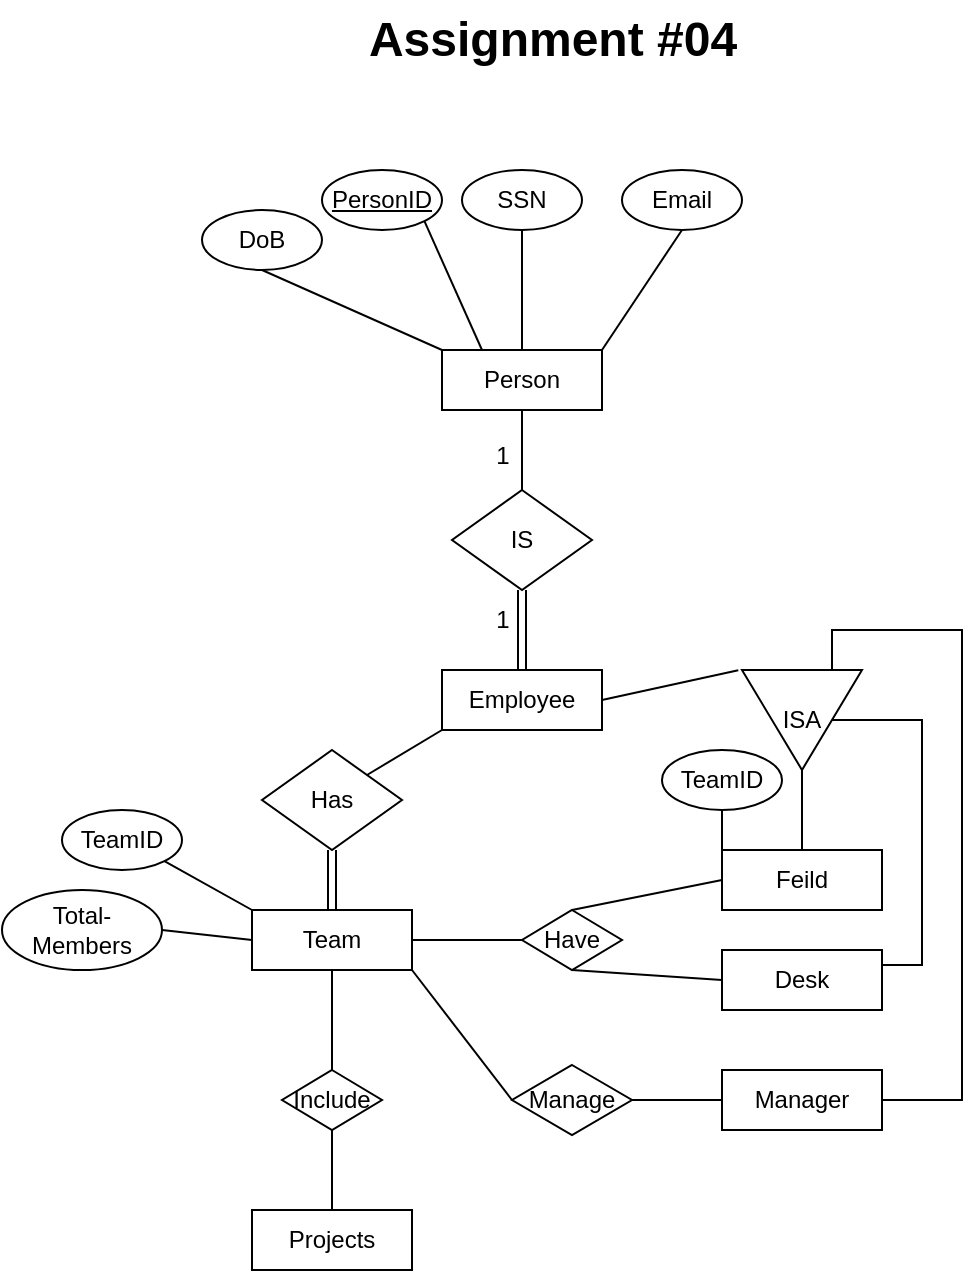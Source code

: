 <mxfile version="24.7.7">
  <diagram name="Page-1" id="o3AZW6OhAmah_6dSTa8o">
    <mxGraphModel dx="1247" dy="678" grid="1" gridSize="10" guides="1" tooltips="1" connect="1" arrows="1" fold="1" page="1" pageScale="1" pageWidth="850" pageHeight="1100" math="0" shadow="0">
      <root>
        <mxCell id="0" />
        <mxCell id="1" parent="0" />
        <mxCell id="meMKENjsHKv4A2wpyC38-2" value="&lt;font style=&quot;font-size: 24px;&quot;&gt;&lt;b&gt;Assignment #04&lt;/b&gt;&lt;/font&gt;" style="text;html=1;align=center;verticalAlign=middle;resizable=0;points=[];autosize=1;strokeColor=none;fillColor=none;" vertex="1" parent="1">
          <mxGeometry x="320" y="15" width="210" height="40" as="geometry" />
        </mxCell>
        <mxCell id="meMKENjsHKv4A2wpyC38-10" style="rounded=0;orthogonalLoop=1;jettySize=auto;html=1;exitX=0;exitY=0;exitDx=0;exitDy=0;entryX=0.5;entryY=1;entryDx=0;entryDy=0;endArrow=none;endFill=0;" edge="1" parent="1" source="meMKENjsHKv4A2wpyC38-3" target="meMKENjsHKv4A2wpyC38-9">
          <mxGeometry relative="1" as="geometry" />
        </mxCell>
        <mxCell id="meMKENjsHKv4A2wpyC38-12" style="rounded=0;orthogonalLoop=1;jettySize=auto;html=1;exitX=1;exitY=0;exitDx=0;exitDy=0;entryX=0.5;entryY=1;entryDx=0;entryDy=0;endArrow=none;endFill=0;" edge="1" parent="1" source="meMKENjsHKv4A2wpyC38-3" target="meMKENjsHKv4A2wpyC38-11">
          <mxGeometry relative="1" as="geometry" />
        </mxCell>
        <mxCell id="meMKENjsHKv4A2wpyC38-15" style="rounded=0;orthogonalLoop=1;jettySize=auto;html=1;exitX=0.25;exitY=0;exitDx=0;exitDy=0;entryX=1;entryY=1;entryDx=0;entryDy=0;endArrow=none;endFill=0;" edge="1" parent="1" source="meMKENjsHKv4A2wpyC38-3" target="meMKENjsHKv4A2wpyC38-14">
          <mxGeometry relative="1" as="geometry" />
        </mxCell>
        <mxCell id="meMKENjsHKv4A2wpyC38-3" value="Person" style="rounded=0;whiteSpace=wrap;html=1;" vertex="1" parent="1">
          <mxGeometry x="370" y="190" width="80" height="30" as="geometry" />
        </mxCell>
        <mxCell id="meMKENjsHKv4A2wpyC38-32" style="rounded=0;orthogonalLoop=1;jettySize=auto;html=1;exitX=1;exitY=0.5;exitDx=0;exitDy=0;entryX=0.003;entryY=1.031;entryDx=0;entryDy=0;endArrow=none;endFill=0;entryPerimeter=0;" edge="1" parent="1" source="meMKENjsHKv4A2wpyC38-5" target="meMKENjsHKv4A2wpyC38-25">
          <mxGeometry relative="1" as="geometry" />
        </mxCell>
        <mxCell id="meMKENjsHKv4A2wpyC38-44" style="rounded=0;orthogonalLoop=1;jettySize=auto;html=1;exitX=0;exitY=1;exitDx=0;exitDy=0;entryX=1;entryY=0;entryDx=0;entryDy=0;endArrow=none;endFill=0;" edge="1" parent="1" source="meMKENjsHKv4A2wpyC38-5" target="meMKENjsHKv4A2wpyC38-41">
          <mxGeometry relative="1" as="geometry" />
        </mxCell>
        <mxCell id="meMKENjsHKv4A2wpyC38-5" value="Employee" style="rounded=0;whiteSpace=wrap;html=1;" vertex="1" parent="1">
          <mxGeometry x="370" y="350" width="80" height="30" as="geometry" />
        </mxCell>
        <mxCell id="meMKENjsHKv4A2wpyC38-7" style="edgeStyle=orthogonalEdgeStyle;rounded=0;orthogonalLoop=1;jettySize=auto;html=1;entryX=0.5;entryY=0;entryDx=0;entryDy=0;endArrow=none;endFill=0;" edge="1" parent="1" source="meMKENjsHKv4A2wpyC38-6" target="meMKENjsHKv4A2wpyC38-3">
          <mxGeometry relative="1" as="geometry" />
        </mxCell>
        <mxCell id="meMKENjsHKv4A2wpyC38-6" value="SSN" style="ellipse;whiteSpace=wrap;html=1;" vertex="1" parent="1">
          <mxGeometry x="380" y="100" width="60" height="30" as="geometry" />
        </mxCell>
        <mxCell id="meMKENjsHKv4A2wpyC38-9" value="DoB" style="ellipse;whiteSpace=wrap;html=1;" vertex="1" parent="1">
          <mxGeometry x="250" y="120" width="60" height="30" as="geometry" />
        </mxCell>
        <mxCell id="meMKENjsHKv4A2wpyC38-11" value="Email" style="ellipse;whiteSpace=wrap;html=1;" vertex="1" parent="1">
          <mxGeometry x="460" y="100" width="60" height="30" as="geometry" />
        </mxCell>
        <mxCell id="meMKENjsHKv4A2wpyC38-14" value="&lt;u&gt;PersonID&lt;/u&gt;" style="ellipse;whiteSpace=wrap;html=1;" vertex="1" parent="1">
          <mxGeometry x="310" y="100" width="60" height="30" as="geometry" />
        </mxCell>
        <mxCell id="meMKENjsHKv4A2wpyC38-17" style="edgeStyle=orthogonalEdgeStyle;rounded=0;orthogonalLoop=1;jettySize=auto;html=1;exitX=0.5;exitY=0;exitDx=0;exitDy=0;entryX=0.5;entryY=1;entryDx=0;entryDy=0;endArrow=none;endFill=0;" edge="1" parent="1" source="meMKENjsHKv4A2wpyC38-16" target="meMKENjsHKv4A2wpyC38-3">
          <mxGeometry relative="1" as="geometry" />
        </mxCell>
        <mxCell id="meMKENjsHKv4A2wpyC38-18" style="edgeStyle=orthogonalEdgeStyle;rounded=0;orthogonalLoop=1;jettySize=auto;html=1;entryX=0.5;entryY=0;entryDx=0;entryDy=0;shape=link;endArrow=block;" edge="1" parent="1" source="meMKENjsHKv4A2wpyC38-16" target="meMKENjsHKv4A2wpyC38-5">
          <mxGeometry relative="1" as="geometry" />
        </mxCell>
        <mxCell id="meMKENjsHKv4A2wpyC38-16" value="IS" style="rhombus;whiteSpace=wrap;html=1;" vertex="1" parent="1">
          <mxGeometry x="375" y="260" width="70" height="50" as="geometry" />
        </mxCell>
        <mxCell id="meMKENjsHKv4A2wpyC38-21" value="1" style="text;html=1;align=center;verticalAlign=middle;resizable=0;points=[];autosize=1;strokeColor=none;fillColor=none;" vertex="1" parent="1">
          <mxGeometry x="385" y="228" width="30" height="30" as="geometry" />
        </mxCell>
        <mxCell id="meMKENjsHKv4A2wpyC38-22" value="1" style="text;html=1;align=center;verticalAlign=middle;resizable=0;points=[];autosize=1;strokeColor=none;fillColor=none;" vertex="1" parent="1">
          <mxGeometry x="385" y="310" width="30" height="30" as="geometry" />
        </mxCell>
        <mxCell id="meMKENjsHKv4A2wpyC38-39" style="edgeStyle=orthogonalEdgeStyle;rounded=0;orthogonalLoop=1;jettySize=auto;html=1;exitX=1;exitY=0.5;exitDx=0;exitDy=0;entryX=0.5;entryY=0;entryDx=0;entryDy=0;endArrow=none;endFill=0;" edge="1" parent="1" source="meMKENjsHKv4A2wpyC38-25" target="meMKENjsHKv4A2wpyC38-28">
          <mxGeometry relative="1" as="geometry" />
        </mxCell>
        <mxCell id="meMKENjsHKv4A2wpyC38-40" style="edgeStyle=orthogonalEdgeStyle;rounded=0;orthogonalLoop=1;jettySize=auto;html=1;exitX=0.5;exitY=0;exitDx=0;exitDy=0;entryX=1;entryY=0.25;entryDx=0;entryDy=0;endArrow=none;endFill=0;" edge="1" parent="1" source="meMKENjsHKv4A2wpyC38-25" target="meMKENjsHKv4A2wpyC38-29">
          <mxGeometry relative="1" as="geometry">
            <Array as="points">
              <mxPoint x="610" y="375" />
              <mxPoint x="610" y="498" />
            </Array>
          </mxGeometry>
        </mxCell>
        <mxCell id="meMKENjsHKv4A2wpyC38-50" style="edgeStyle=orthogonalEdgeStyle;rounded=0;orthogonalLoop=1;jettySize=auto;html=1;exitX=0;exitY=0.25;exitDx=0;exitDy=0;entryX=1;entryY=0.5;entryDx=0;entryDy=0;endArrow=none;endFill=0;" edge="1" parent="1" source="meMKENjsHKv4A2wpyC38-25" target="meMKENjsHKv4A2wpyC38-49">
          <mxGeometry relative="1" as="geometry">
            <Array as="points">
              <mxPoint x="565" y="330" />
              <mxPoint x="630" y="330" />
              <mxPoint x="630" y="565" />
            </Array>
          </mxGeometry>
        </mxCell>
        <mxCell id="meMKENjsHKv4A2wpyC38-25" value="ISA" style="triangle;whiteSpace=wrap;html=1;direction=south;" vertex="1" parent="1">
          <mxGeometry x="520" y="350" width="60" height="50" as="geometry" />
        </mxCell>
        <mxCell id="meMKENjsHKv4A2wpyC38-60" style="edgeStyle=orthogonalEdgeStyle;rounded=0;orthogonalLoop=1;jettySize=auto;html=1;exitX=0.5;exitY=1;exitDx=0;exitDy=0;entryX=0.5;entryY=0;entryDx=0;entryDy=0;endArrow=none;endFill=0;" edge="1" parent="1" source="meMKENjsHKv4A2wpyC38-27" target="meMKENjsHKv4A2wpyC38-59">
          <mxGeometry relative="1" as="geometry" />
        </mxCell>
        <mxCell id="meMKENjsHKv4A2wpyC38-63" style="rounded=0;orthogonalLoop=1;jettySize=auto;html=1;exitX=0;exitY=0;exitDx=0;exitDy=0;entryX=1;entryY=1;entryDx=0;entryDy=0;endArrow=none;endFill=0;" edge="1" parent="1" source="meMKENjsHKv4A2wpyC38-27" target="meMKENjsHKv4A2wpyC38-62">
          <mxGeometry relative="1" as="geometry" />
        </mxCell>
        <mxCell id="meMKENjsHKv4A2wpyC38-66" style="rounded=0;orthogonalLoop=1;jettySize=auto;html=1;exitX=0;exitY=0.5;exitDx=0;exitDy=0;entryX=1;entryY=0.5;entryDx=0;entryDy=0;endArrow=none;endFill=0;" edge="1" parent="1" source="meMKENjsHKv4A2wpyC38-27" target="meMKENjsHKv4A2wpyC38-64">
          <mxGeometry relative="1" as="geometry" />
        </mxCell>
        <mxCell id="meMKENjsHKv4A2wpyC38-27" value="Team" style="rounded=0;whiteSpace=wrap;html=1;" vertex="1" parent="1">
          <mxGeometry x="275" y="470" width="80" height="30" as="geometry" />
        </mxCell>
        <mxCell id="meMKENjsHKv4A2wpyC38-53" style="rounded=0;orthogonalLoop=1;jettySize=auto;html=1;exitX=0;exitY=0.5;exitDx=0;exitDy=0;entryX=0.5;entryY=0;entryDx=0;entryDy=0;endArrow=none;endFill=0;" edge="1" parent="1" source="meMKENjsHKv4A2wpyC38-28" target="meMKENjsHKv4A2wpyC38-51">
          <mxGeometry relative="1" as="geometry" />
        </mxCell>
        <mxCell id="meMKENjsHKv4A2wpyC38-28" value="Feild" style="rounded=0;whiteSpace=wrap;html=1;" vertex="1" parent="1">
          <mxGeometry x="510" y="440" width="80" height="30" as="geometry" />
        </mxCell>
        <mxCell id="meMKENjsHKv4A2wpyC38-54" style="rounded=0;orthogonalLoop=1;jettySize=auto;html=1;exitX=0;exitY=0.5;exitDx=0;exitDy=0;entryX=0.5;entryY=1;entryDx=0;entryDy=0;endArrow=none;endFill=0;" edge="1" parent="1" source="meMKENjsHKv4A2wpyC38-29" target="meMKENjsHKv4A2wpyC38-51">
          <mxGeometry relative="1" as="geometry" />
        </mxCell>
        <mxCell id="meMKENjsHKv4A2wpyC38-29" value="Desk" style="rounded=0;whiteSpace=wrap;html=1;" vertex="1" parent="1">
          <mxGeometry x="510" y="490" width="80" height="30" as="geometry" />
        </mxCell>
        <mxCell id="meMKENjsHKv4A2wpyC38-45" style="rounded=0;orthogonalLoop=1;jettySize=auto;html=1;exitX=0.5;exitY=1;exitDx=0;exitDy=0;entryX=0.5;entryY=0;entryDx=0;entryDy=0;endArrow=none;endFill=0;shape=link;" edge="1" parent="1" source="meMKENjsHKv4A2wpyC38-41" target="meMKENjsHKv4A2wpyC38-27">
          <mxGeometry relative="1" as="geometry" />
        </mxCell>
        <mxCell id="meMKENjsHKv4A2wpyC38-41" value="Has" style="rhombus;whiteSpace=wrap;html=1;" vertex="1" parent="1">
          <mxGeometry x="280" y="390" width="70" height="50" as="geometry" />
        </mxCell>
        <mxCell id="meMKENjsHKv4A2wpyC38-43" style="rounded=0;orthogonalLoop=1;jettySize=auto;html=1;exitX=0.5;exitY=1;exitDx=0;exitDy=0;entryX=0;entryY=0;entryDx=0;entryDy=0;endArrow=none;endFill=0;" edge="1" parent="1" source="meMKENjsHKv4A2wpyC38-42" target="meMKENjsHKv4A2wpyC38-28">
          <mxGeometry relative="1" as="geometry" />
        </mxCell>
        <mxCell id="meMKENjsHKv4A2wpyC38-42" value="TeamID" style="ellipse;whiteSpace=wrap;html=1;" vertex="1" parent="1">
          <mxGeometry x="480" y="390" width="60" height="30" as="geometry" />
        </mxCell>
        <mxCell id="meMKENjsHKv4A2wpyC38-55" style="rounded=0;orthogonalLoop=1;jettySize=auto;html=1;exitX=0;exitY=0.5;exitDx=0;exitDy=0;entryX=1;entryY=0.5;entryDx=0;entryDy=0;endArrow=none;endFill=0;" edge="1" parent="1" source="meMKENjsHKv4A2wpyC38-49" target="meMKENjsHKv4A2wpyC38-52">
          <mxGeometry relative="1" as="geometry" />
        </mxCell>
        <mxCell id="meMKENjsHKv4A2wpyC38-49" value="Manager" style="rounded=0;whiteSpace=wrap;html=1;" vertex="1" parent="1">
          <mxGeometry x="510" y="550" width="80" height="30" as="geometry" />
        </mxCell>
        <mxCell id="meMKENjsHKv4A2wpyC38-57" style="edgeStyle=orthogonalEdgeStyle;rounded=0;orthogonalLoop=1;jettySize=auto;html=1;exitX=0;exitY=0.5;exitDx=0;exitDy=0;entryX=1;entryY=0.5;entryDx=0;entryDy=0;endArrow=none;endFill=0;" edge="1" parent="1" source="meMKENjsHKv4A2wpyC38-51" target="meMKENjsHKv4A2wpyC38-27">
          <mxGeometry relative="1" as="geometry" />
        </mxCell>
        <mxCell id="meMKENjsHKv4A2wpyC38-51" value="Have" style="rhombus;whiteSpace=wrap;html=1;" vertex="1" parent="1">
          <mxGeometry x="410" y="470" width="50" height="30" as="geometry" />
        </mxCell>
        <mxCell id="meMKENjsHKv4A2wpyC38-56" style="rounded=0;orthogonalLoop=1;jettySize=auto;html=1;exitX=0;exitY=0.5;exitDx=0;exitDy=0;entryX=1;entryY=1;entryDx=0;entryDy=0;endArrow=none;endFill=0;" edge="1" parent="1" source="meMKENjsHKv4A2wpyC38-52" target="meMKENjsHKv4A2wpyC38-27">
          <mxGeometry relative="1" as="geometry" />
        </mxCell>
        <mxCell id="meMKENjsHKv4A2wpyC38-52" value="Manage" style="rhombus;whiteSpace=wrap;html=1;" vertex="1" parent="1">
          <mxGeometry x="405" y="547.5" width="60" height="35" as="geometry" />
        </mxCell>
        <mxCell id="meMKENjsHKv4A2wpyC38-61" style="edgeStyle=orthogonalEdgeStyle;rounded=0;orthogonalLoop=1;jettySize=auto;html=1;exitX=0.5;exitY=0;exitDx=0;exitDy=0;entryX=0.5;entryY=1;entryDx=0;entryDy=0;endArrow=none;endFill=0;" edge="1" parent="1" source="meMKENjsHKv4A2wpyC38-58" target="meMKENjsHKv4A2wpyC38-59">
          <mxGeometry relative="1" as="geometry" />
        </mxCell>
        <mxCell id="meMKENjsHKv4A2wpyC38-58" value="Projects" style="rounded=0;whiteSpace=wrap;html=1;" vertex="1" parent="1">
          <mxGeometry x="275" y="620" width="80" height="30" as="geometry" />
        </mxCell>
        <mxCell id="meMKENjsHKv4A2wpyC38-59" value="Include" style="rhombus;whiteSpace=wrap;html=1;" vertex="1" parent="1">
          <mxGeometry x="290" y="550" width="50" height="30" as="geometry" />
        </mxCell>
        <mxCell id="meMKENjsHKv4A2wpyC38-62" value="TeamID" style="ellipse;whiteSpace=wrap;html=1;" vertex="1" parent="1">
          <mxGeometry x="180" y="420" width="60" height="30" as="geometry" />
        </mxCell>
        <mxCell id="meMKENjsHKv4A2wpyC38-64" value="Total-Members" style="ellipse;whiteSpace=wrap;html=1;" vertex="1" parent="1">
          <mxGeometry x="150" y="460" width="80" height="40" as="geometry" />
        </mxCell>
      </root>
    </mxGraphModel>
  </diagram>
</mxfile>
